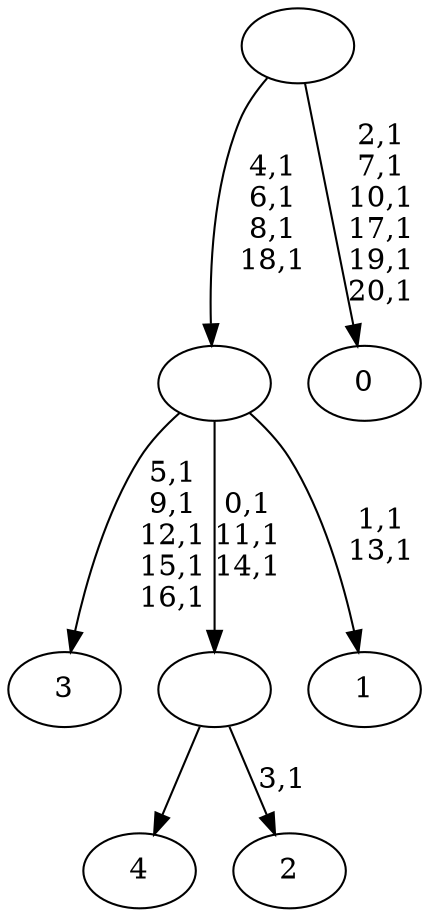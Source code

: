 digraph T {
	26 [label="4"]
	25 [label="3"]
	19 [label="2"]
	17 [label=""]
	14 [label="1"]
	11 [label=""]
	7 [label="0"]
	0 [label=""]
	17 -> 19 [label="3,1"]
	17 -> 26 [label=""]
	11 -> 14 [label="1,1\n13,1"]
	11 -> 17 [label="0,1\n11,1\n14,1"]
	11 -> 25 [label="5,1\n9,1\n12,1\n15,1\n16,1"]
	0 -> 7 [label="2,1\n7,1\n10,1\n17,1\n19,1\n20,1"]
	0 -> 11 [label="4,1\n6,1\n8,1\n18,1"]
}
